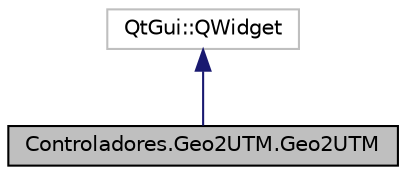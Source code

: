 digraph "Controladores.Geo2UTM.Geo2UTM"
{
  edge [fontname="Helvetica",fontsize="10",labelfontname="Helvetica",labelfontsize="10"];
  node [fontname="Helvetica",fontsize="10",shape=record];
  Node1 [label="Controladores.Geo2UTM.Geo2UTM",height=0.2,width=0.4,color="black", fillcolor="grey75", style="filled" fontcolor="black"];
  Node2 -> Node1 [dir="back",color="midnightblue",fontsize="10",style="solid"];
  Node2 [label="QtGui::QWidget",height=0.2,width=0.4,color="grey75", fillcolor="white", style="filled"];
}
